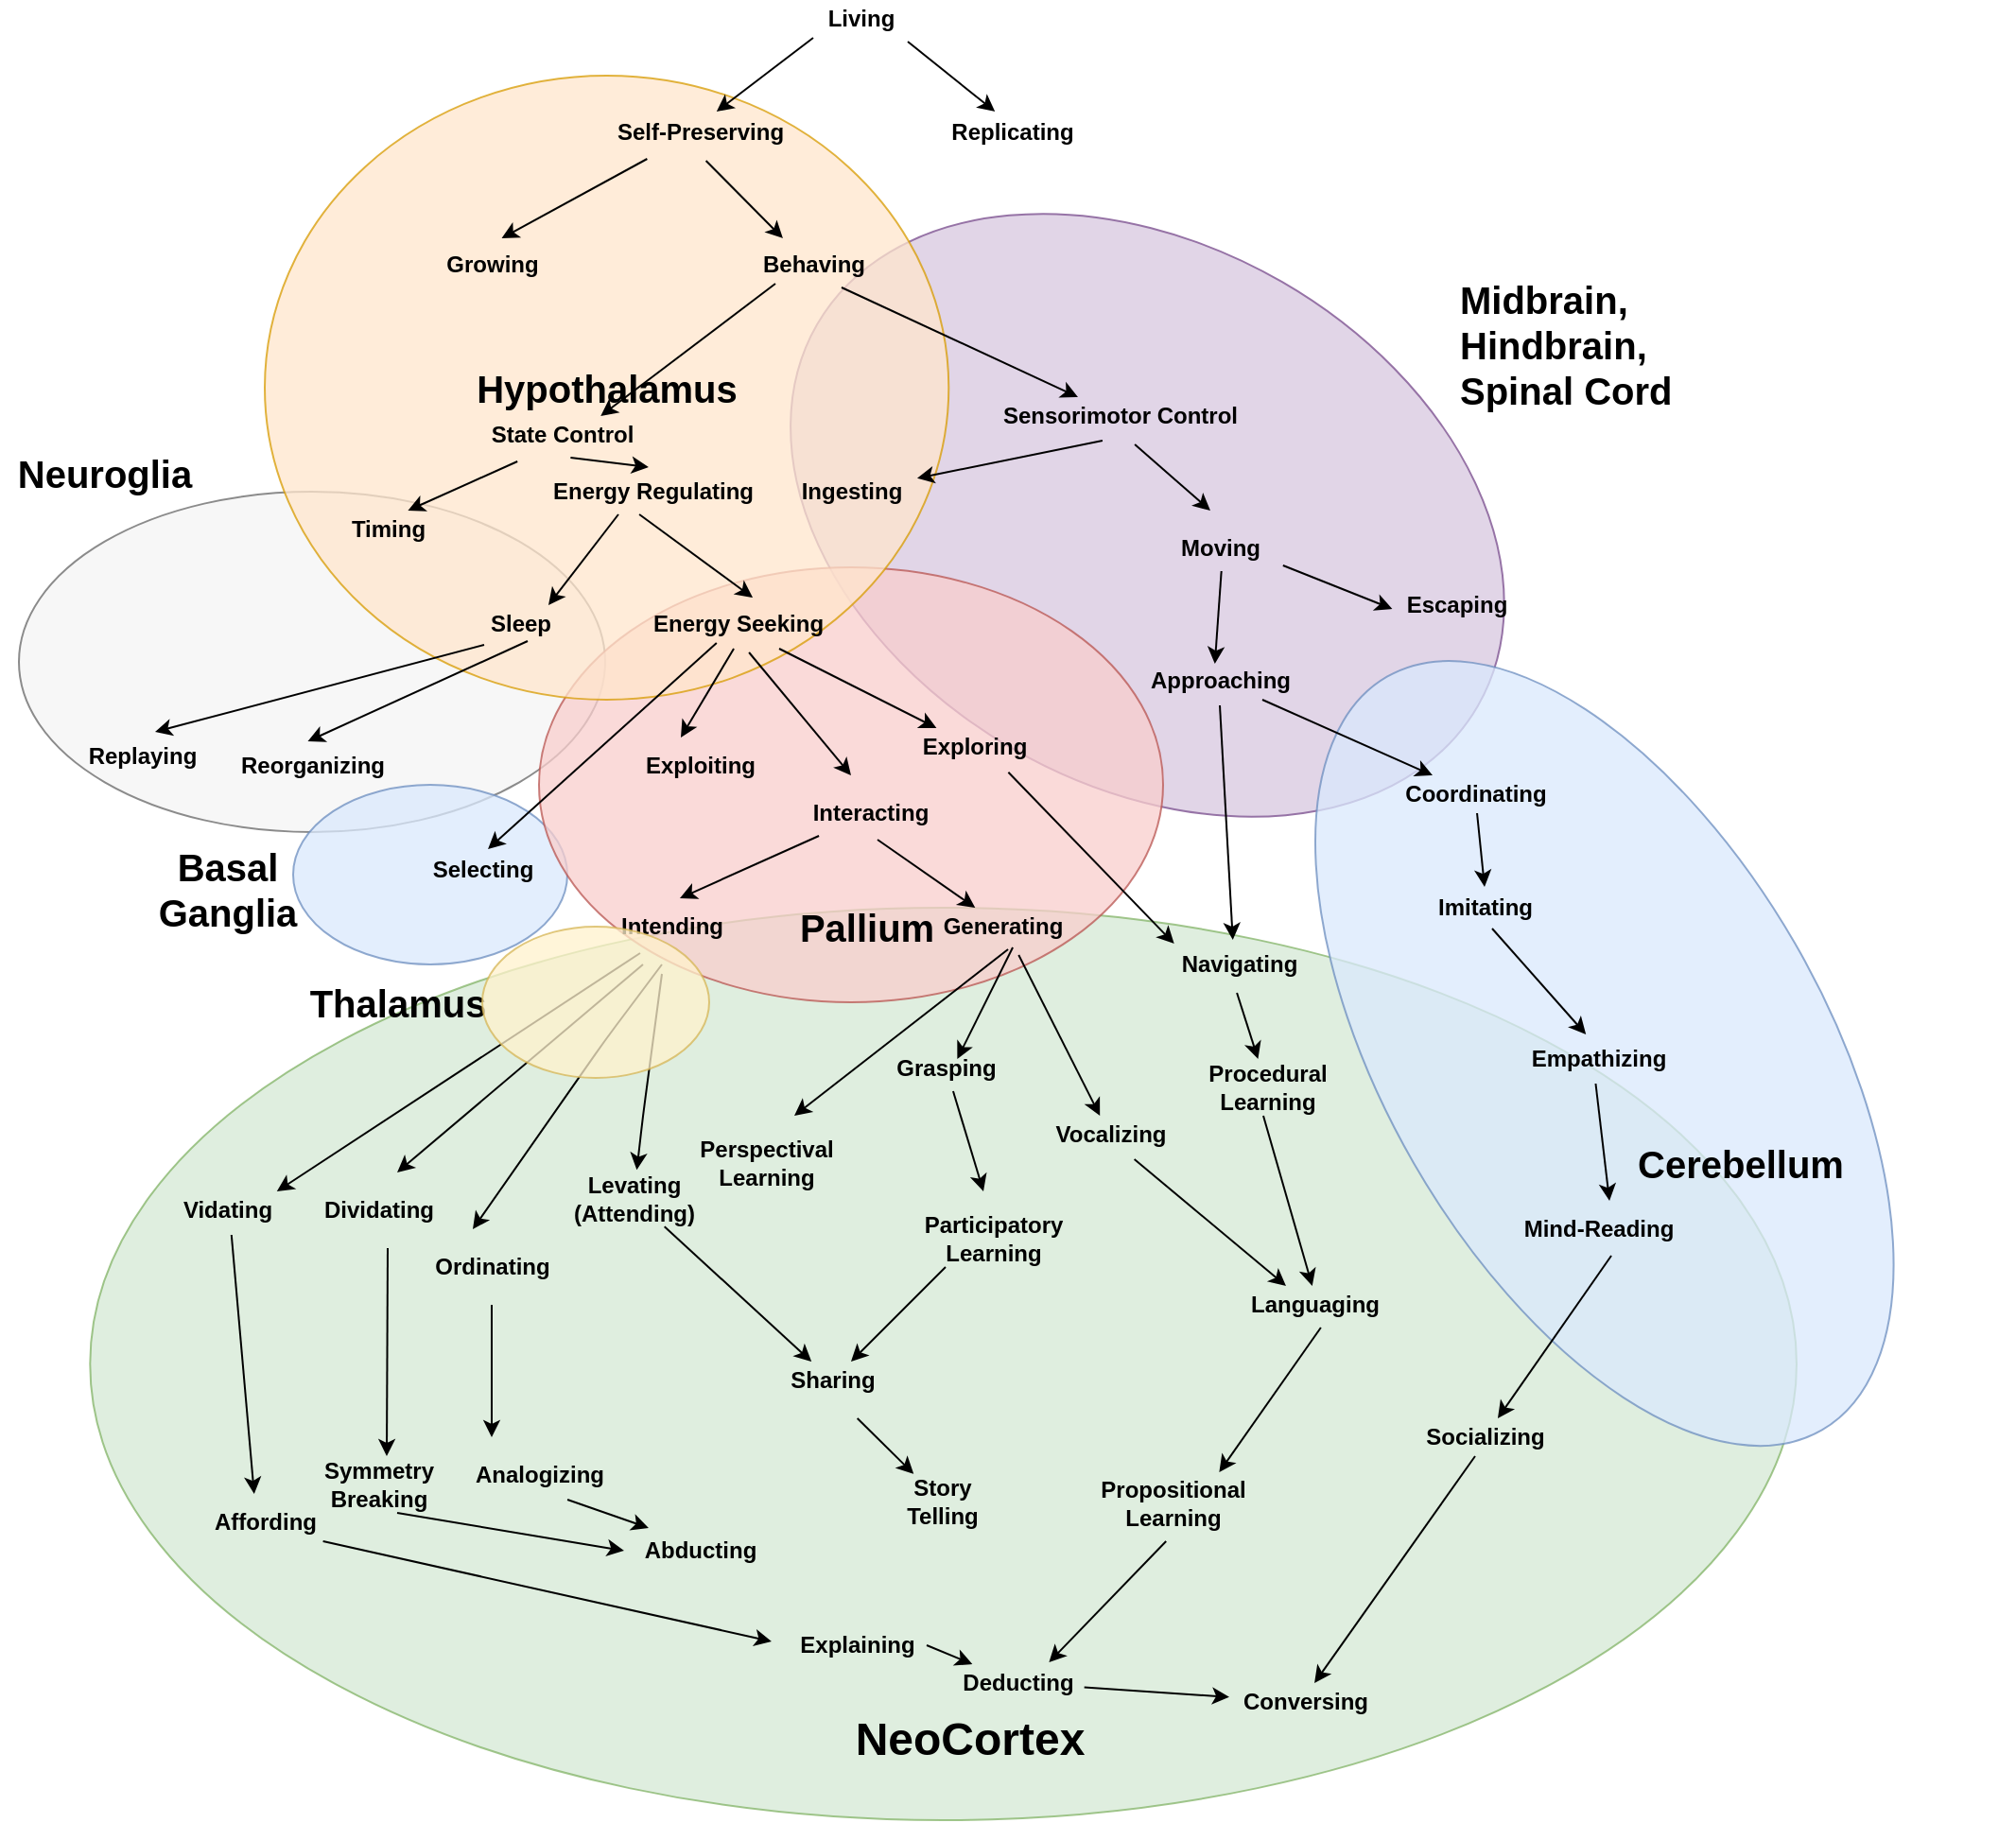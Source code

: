 <mxfile version="13.8.0" type="github">
  <diagram id="261lAa1EZaPhHnJhHldy" name="Page-1">
    <mxGraphModel dx="1583" dy="534" grid="1" gridSize="10" guides="1" tooltips="1" connect="1" arrows="1" fold="1" page="1" pageScale="1" pageWidth="850" pageHeight="1100" math="0" shadow="0">
      <root>
        <mxCell id="0" />
        <mxCell id="1" parent="0" />
        <mxCell id="0129Et2WnWzSlYXG0bbk-13" value="" style="ellipse;whiteSpace=wrap;html=1;labelBackgroundColor=#ffffff;opacity=75;fillColor=#f5f5f5;strokeColor=#666666;fontColor=#333333;" parent="1" vertex="1">
          <mxGeometry x="-50" y="310" width="310" height="180" as="geometry" />
        </mxCell>
        <mxCell id="0129Et2WnWzSlYXG0bbk-11" value="" style="ellipse;whiteSpace=wrap;html=1;labelBackgroundColor=#ffffff;opacity=75;fillColor=#dae8fc;strokeColor=#6c8ebf;" parent="1" vertex="1">
          <mxGeometry x="95" y="465" width="145" height="95" as="geometry" />
        </mxCell>
        <mxCell id="-oYrf_uy26-qNpr954tw-61" value="" style="ellipse;whiteSpace=wrap;html=1;rotation=30;fillColor=#e1d5e7;strokeColor=#9673a6;" parent="1" vertex="1">
          <mxGeometry x="345" y="180" width="403.41" height="285" as="geometry" />
        </mxCell>
        <mxCell id="-oYrf_uy26-qNpr954tw-57" value="" style="ellipse;whiteSpace=wrap;html=1;fillColor=#d5e8d4;strokeColor=#82b366;direction=south;opacity=75;" parent="1" vertex="1">
          <mxGeometry x="-12.36" y="530" width="902.36" height="482.5" as="geometry" />
        </mxCell>
        <mxCell id="-oYrf_uy26-qNpr954tw-51" value="&lt;b style=&quot;font-size: 20px&quot;&gt;&lt;br&gt;&lt;/b&gt;" style="ellipse;whiteSpace=wrap;html=1;fillColor=#f8cecc;strokeColor=#b85450;opacity=75;" parent="1" vertex="1">
          <mxGeometry x="225" y="350" width="330" height="230" as="geometry" />
        </mxCell>
        <mxCell id="-oYrf_uy26-qNpr954tw-55" value="" style="ellipse;whiteSpace=wrap;html=1;rotation=-30;fillColor=#dae8fc;strokeColor=#6c8ebf;opacity=75;" parent="1" vertex="1">
          <mxGeometry x="672.05" y="377.05" width="232.68" height="460" as="geometry" />
        </mxCell>
        <mxCell id="-oYrf_uy26-qNpr954tw-50" value="&lt;span style=&quot;font-size: 20px&quot;&gt;&lt;b&gt;Hypothalamus&lt;/b&gt;&lt;/span&gt;" style="ellipse;whiteSpace=wrap;html=1;fillColor=#ffe6cc;strokeColor=#d79b00;opacity=75;" parent="1" vertex="1">
          <mxGeometry x="80" y="90" width="361.65" height="330" as="geometry" />
        </mxCell>
        <mxCell id="-oYrf_uy26-qNpr954tw-1" value="Living" style="text;html=1;align=center;verticalAlign=middle;resizable=0;points=[];autosize=1;fontStyle=1" parent="1" vertex="1">
          <mxGeometry x="370" y="50" width="50" height="20" as="geometry" />
        </mxCell>
        <mxCell id="-oYrf_uy26-qNpr954tw-2" value="Self-Preserving" style="text;html=1;align=center;verticalAlign=middle;resizable=0;points=[];autosize=1;fontStyle=1" parent="1" vertex="1">
          <mxGeometry x="260" y="110" width="100" height="20" as="geometry" />
        </mxCell>
        <mxCell id="-oYrf_uy26-qNpr954tw-3" value="Replicating" style="text;html=1;align=center;verticalAlign=middle;resizable=0;points=[];autosize=1;fontStyle=1" parent="1" vertex="1">
          <mxGeometry x="435" y="110" width="80" height="20" as="geometry" />
        </mxCell>
        <mxCell id="-oYrf_uy26-qNpr954tw-4" value="Growing" style="text;html=1;align=center;verticalAlign=middle;resizable=0;points=[];autosize=1;fontStyle=1" parent="1" vertex="1">
          <mxGeometry x="170" y="180" width="60" height="20" as="geometry" />
        </mxCell>
        <mxCell id="-oYrf_uy26-qNpr954tw-5" value="Behaving" style="text;html=1;align=center;verticalAlign=middle;resizable=0;points=[];autosize=1;fontStyle=1" parent="1" vertex="1">
          <mxGeometry x="335" y="180" width="70" height="20" as="geometry" />
        </mxCell>
        <mxCell id="-oYrf_uy26-qNpr954tw-6" value="State Control" style="text;html=1;align=center;verticalAlign=middle;resizable=0;points=[];autosize=1;fontStyle=1" parent="1" vertex="1">
          <mxGeometry x="191.65" y="270" width="90" height="20" as="geometry" />
        </mxCell>
        <mxCell id="-oYrf_uy26-qNpr954tw-7" value="Sensorimotor Control" style="text;html=1;align=center;verticalAlign=middle;resizable=0;points=[];autosize=1;fontStyle=1" parent="1" vertex="1">
          <mxGeometry x="461.65" y="260" width="140" height="20" as="geometry" />
        </mxCell>
        <mxCell id="-oYrf_uy26-qNpr954tw-9" value="Exploiting" style="text;html=1;align=center;verticalAlign=middle;resizable=0;points=[];autosize=1;fontStyle=1" parent="1" vertex="1">
          <mxGeometry x="275" y="445" width="70" height="20" as="geometry" />
        </mxCell>
        <mxCell id="-oYrf_uy26-qNpr954tw-10" value="Exploring" style="text;html=1;align=center;verticalAlign=middle;resizable=0;points=[];autosize=1;fontStyle=1" parent="1" vertex="1">
          <mxGeometry x="420" y="435" width="70" height="20" as="geometry" />
        </mxCell>
        <mxCell id="-oYrf_uy26-qNpr954tw-11" value="Interacting" style="text;html=1;align=center;verticalAlign=middle;resizable=0;points=[];autosize=1;fontStyle=1" parent="1" vertex="1">
          <mxGeometry x="360" y="470" width="80" height="20" as="geometry" />
        </mxCell>
        <mxCell id="-oYrf_uy26-qNpr954tw-12" value="Timing" style="text;html=1;align=center;verticalAlign=middle;resizable=0;points=[];autosize=1;fontStyle=1" parent="1" vertex="1">
          <mxGeometry x="120" y="320" width="50" height="20" as="geometry" />
        </mxCell>
        <mxCell id="-oYrf_uy26-qNpr954tw-13" value="Energy Regulating" style="text;html=1;align=center;verticalAlign=middle;resizable=0;points=[];autosize=1;fontStyle=1" parent="1" vertex="1">
          <mxGeometry x="225" y="300" width="120" height="20" as="geometry" />
        </mxCell>
        <mxCell id="-oYrf_uy26-qNpr954tw-14" value="Sleep" style="text;html=1;align=center;verticalAlign=middle;resizable=0;points=[];autosize=1;fontStyle=1" parent="1" vertex="1">
          <mxGeometry x="190" y="370" width="50" height="20" as="geometry" />
        </mxCell>
        <mxCell id="-oYrf_uy26-qNpr954tw-15" value="Energy Seeking" style="text;html=1;align=center;verticalAlign=middle;resizable=0;points=[];autosize=1;fontStyle=1" parent="1" vertex="1">
          <mxGeometry x="275" y="370" width="110" height="20" as="geometry" />
        </mxCell>
        <mxCell id="-oYrf_uy26-qNpr954tw-16" value="Ingesting" style="text;html=1;align=center;verticalAlign=middle;resizable=0;points=[];autosize=1;fontStyle=1" parent="1" vertex="1">
          <mxGeometry x="355" y="300" width="70" height="20" as="geometry" />
        </mxCell>
        <mxCell id="-oYrf_uy26-qNpr954tw-17" value="Moving" style="text;html=1;align=center;verticalAlign=middle;resizable=0;points=[];autosize=1;fontStyle=1" parent="1" vertex="1">
          <mxGeometry x="555" y="330" width="60" height="20" as="geometry" />
        </mxCell>
        <mxCell id="-oYrf_uy26-qNpr954tw-18" value="Escaping" style="text;html=1;align=center;verticalAlign=middle;resizable=0;points=[];autosize=1;fontStyle=1" parent="1" vertex="1">
          <mxGeometry x="675" y="360" width="70" height="20" as="geometry" />
        </mxCell>
        <mxCell id="-oYrf_uy26-qNpr954tw-19" value="Approaching" style="text;html=1;align=center;verticalAlign=middle;resizable=0;points=[];autosize=1;fontStyle=1" parent="1" vertex="1">
          <mxGeometry x="540" y="400" width="90" height="20" as="geometry" />
        </mxCell>
        <mxCell id="-oYrf_uy26-qNpr954tw-20" value="Intending" style="text;html=1;align=center;verticalAlign=middle;resizable=0;points=[];autosize=1;fontStyle=1" parent="1" vertex="1">
          <mxGeometry x="260" y="530" width="70" height="20" as="geometry" />
        </mxCell>
        <mxCell id="-oYrf_uy26-qNpr954tw-21" value="Generating" style="text;html=1;align=center;verticalAlign=middle;resizable=0;points=[];autosize=1;fontStyle=1" parent="1" vertex="1">
          <mxGeometry x="430" y="530" width="80" height="20" as="geometry" />
        </mxCell>
        <mxCell id="pLKT94hkDXa1pngBb9HN-1" value="" style="rounded=0;orthogonalLoop=1;jettySize=auto;html=1;endArrow=classic;endFill=1;" parent="1" source="-oYrf_uy26-qNpr954tw-33" target="-oYrf_uy26-qNpr954tw-41" edge="1">
          <mxGeometry relative="1" as="geometry" />
        </mxCell>
        <mxCell id="-oYrf_uy26-qNpr954tw-33" value="Levating&lt;br&gt;(Attending)" style="text;html=1;align=center;verticalAlign=middle;resizable=0;points=[];autosize=1;fontStyle=1" parent="1" vertex="1">
          <mxGeometry x="235" y="668.64" width="80" height="30" as="geometry" />
        </mxCell>
        <mxCell id="-oYrf_uy26-qNpr954tw-34" value="Vidating" style="text;html=1;align=center;verticalAlign=middle;resizable=0;points=[];autosize=1;fontStyle=1" parent="1" vertex="1">
          <mxGeometry x="30" y="680" width="60" height="20" as="geometry" />
        </mxCell>
        <mxCell id="-oYrf_uy26-qNpr954tw-35" value="Symmetry&lt;br&gt;Breaking" style="text;html=1;align=center;verticalAlign=middle;resizable=0;points=[];autosize=1;fontStyle=1" parent="1" vertex="1">
          <mxGeometry x="105" y="820" width="70" height="30" as="geometry" />
        </mxCell>
        <mxCell id="-oYrf_uy26-qNpr954tw-36" value="Ordinating" style="text;html=1;align=center;verticalAlign=middle;resizable=0;points=[];autosize=1;fontStyle=1" parent="1" vertex="1">
          <mxGeometry x="160" y="710" width="80" height="20" as="geometry" />
        </mxCell>
        <mxCell id="-oYrf_uy26-qNpr954tw-37" value="Procedural&lt;br&gt;Learning" style="text;html=1;align=center;verticalAlign=middle;resizable=0;points=[];autosize=1;fontStyle=1" parent="1" vertex="1">
          <mxGeometry x="570" y="610" width="80" height="30" as="geometry" />
        </mxCell>
        <mxCell id="-oYrf_uy26-qNpr954tw-38" value="Propositional&lt;br&gt;Learning" style="text;html=1;align=center;verticalAlign=middle;resizable=0;points=[];autosize=1;fontStyle=1" parent="1" vertex="1">
          <mxGeometry x="515.29" y="830" width="90" height="30" as="geometry" />
        </mxCell>
        <mxCell id="-oYrf_uy26-qNpr954tw-39" value="Perspectival&lt;br&gt;Learning" style="text;html=1;align=center;verticalAlign=middle;resizable=0;points=[];autosize=1;fontStyle=1" parent="1" vertex="1">
          <mxGeometry x="300" y="650" width="90" height="30" as="geometry" />
        </mxCell>
        <mxCell id="-oYrf_uy26-qNpr954tw-40" value="Participatory&lt;br&gt;Learning" style="text;html=1;align=center;verticalAlign=middle;resizable=0;points=[];autosize=1;fontStyle=1" parent="1" vertex="1">
          <mxGeometry x="420" y="690" width="90" height="30" as="geometry" />
        </mxCell>
        <mxCell id="-oYrf_uy26-qNpr954tw-41" value="Sharing" style="text;html=1;align=center;verticalAlign=middle;resizable=0;points=[];autosize=1;fontStyle=1" parent="1" vertex="1">
          <mxGeometry x="350" y="770" width="60" height="20" as="geometry" />
        </mxCell>
        <mxCell id="-oYrf_uy26-qNpr954tw-42" value="Coordinating" style="text;html=1;align=center;verticalAlign=middle;resizable=0;points=[];autosize=1;fontStyle=1" parent="1" vertex="1">
          <mxGeometry x="675" y="460" width="90" height="20" as="geometry" />
        </mxCell>
        <mxCell id="-oYrf_uy26-qNpr954tw-43" value="Socializing" style="text;html=1;align=center;verticalAlign=middle;resizable=0;points=[];autosize=1;fontStyle=1" parent="1" vertex="1">
          <mxGeometry x="685" y="800" width="80" height="20" as="geometry" />
        </mxCell>
        <mxCell id="-oYrf_uy26-qNpr954tw-44" value="Imitating" style="text;html=1;align=center;verticalAlign=middle;resizable=0;points=[];autosize=1;fontStyle=1" parent="1" vertex="1">
          <mxGeometry x="690" y="520" width="70" height="20" as="geometry" />
        </mxCell>
        <mxCell id="-oYrf_uy26-qNpr954tw-45" value="Languaging" style="text;html=1;align=center;verticalAlign=middle;resizable=0;points=[];autosize=1;fontStyle=1" parent="1" vertex="1">
          <mxGeometry x="595" y="730" width="80" height="20" as="geometry" />
        </mxCell>
        <mxCell id="-oYrf_uy26-qNpr954tw-46" value="Mind-Reading" style="text;html=1;align=center;verticalAlign=middle;resizable=0;points=[];autosize=1;fontStyle=1" parent="1" vertex="1">
          <mxGeometry x="740" y="690" width="90" height="20" as="geometry" />
        </mxCell>
        <mxCell id="-oYrf_uy26-qNpr954tw-47" value="Navigating" style="text;html=1;align=center;verticalAlign=middle;resizable=0;points=[];autosize=1;fontStyle=1" parent="1" vertex="1">
          <mxGeometry x="555" y="550" width="80" height="20" as="geometry" />
        </mxCell>
        <mxCell id="-oYrf_uy26-qNpr954tw-48" value="Grasping" style="text;html=1;align=center;verticalAlign=middle;resizable=0;points=[];autosize=1;fontStyle=1" parent="1" vertex="1">
          <mxGeometry x="405" y="605" width="70" height="20" as="geometry" />
        </mxCell>
        <mxCell id="-oYrf_uy26-qNpr954tw-49" value="&lt;b&gt;Vocalizing&lt;/b&gt;" style="text;html=1;align=center;verticalAlign=middle;resizable=0;points=[];autosize=1;" parent="1" vertex="1">
          <mxGeometry x="491.65" y="640" width="70" height="20" as="geometry" />
        </mxCell>
        <mxCell id="-oYrf_uy26-qNpr954tw-56" value="&lt;b&gt;Empathizing&lt;/b&gt;" style="text;html=1;align=center;verticalAlign=middle;resizable=0;points=[];autosize=1;" parent="1" vertex="1">
          <mxGeometry x="740" y="600" width="90" height="20" as="geometry" />
        </mxCell>
        <mxCell id="-oYrf_uy26-qNpr954tw-65" value="&lt;font style=&quot;font-size: 20px&quot;&gt;&lt;b&gt;Thalamus&lt;br&gt;&lt;/b&gt;&lt;/font&gt;" style="text;html=1;align=center;verticalAlign=middle;resizable=0;points=[];autosize=1;" parent="1" vertex="1">
          <mxGeometry x="95" y="570" width="110" height="20" as="geometry" />
        </mxCell>
        <mxCell id="-oYrf_uy26-qNpr954tw-69" value="" style="endArrow=none;html=1;exitX=0.589;exitY=-0.05;exitDx=0;exitDy=0;exitPerimeter=0;endFill=0;startArrow=classic;startFill=1;" parent="1" source="-oYrf_uy26-qNpr954tw-2" edge="1">
          <mxGeometry width="50" height="50" relative="1" as="geometry">
            <mxPoint x="320" y="120" as="sourcePoint" />
            <mxPoint x="370" y="70" as="targetPoint" />
          </mxGeometry>
        </mxCell>
        <mxCell id="-oYrf_uy26-qNpr954tw-70" value="" style="endArrow=none;html=1;entryX=1;entryY=1.1;entryDx=0;entryDy=0;entryPerimeter=0;exitX=0.389;exitY=-0.05;exitDx=0;exitDy=0;exitPerimeter=0;startArrow=classic;startFill=1;" parent="1" source="-oYrf_uy26-qNpr954tw-3" target="-oYrf_uy26-qNpr954tw-1" edge="1">
          <mxGeometry width="50" height="50" relative="1" as="geometry">
            <mxPoint x="430" y="120" as="sourcePoint" />
            <mxPoint x="480" y="70" as="targetPoint" />
          </mxGeometry>
        </mxCell>
        <mxCell id="-oYrf_uy26-qNpr954tw-71" value="" style="endArrow=none;html=1;entryX=0.222;entryY=1.2;entryDx=0;entryDy=0;entryPerimeter=0;exitX=0.588;exitY=-0.2;exitDx=0;exitDy=0;exitPerimeter=0;startArrow=classic;startFill=1;" parent="1" source="-oYrf_uy26-qNpr954tw-4" target="-oYrf_uy26-qNpr954tw-2" edge="1">
          <mxGeometry width="50" height="50" relative="1" as="geometry">
            <mxPoint x="210" y="160" as="sourcePoint" />
            <mxPoint x="260" y="110" as="targetPoint" />
          </mxGeometry>
        </mxCell>
        <mxCell id="-oYrf_uy26-qNpr954tw-72" value="" style="endArrow=none;html=1;entryX=0.533;entryY=1.25;entryDx=0;entryDy=0;entryPerimeter=0;exitX=0.271;exitY=-0.2;exitDx=0;exitDy=0;exitPerimeter=0;startArrow=classic;startFill=1;" parent="1" source="-oYrf_uy26-qNpr954tw-5" target="-oYrf_uy26-qNpr954tw-2" edge="1">
          <mxGeometry width="50" height="50" relative="1" as="geometry">
            <mxPoint x="360" y="170" as="sourcePoint" />
            <mxPoint x="430" y="130" as="targetPoint" />
          </mxGeometry>
        </mxCell>
        <mxCell id="-oYrf_uy26-qNpr954tw-74" value="" style="endArrow=none;html=1;exitX=0.733;exitY=0;exitDx=0;exitDy=0;exitPerimeter=0;startArrow=classic;startFill=1;" parent="1" source="-oYrf_uy26-qNpr954tw-6" edge="1">
          <mxGeometry width="50" height="50" relative="1" as="geometry">
            <mxPoint x="300" y="250" as="sourcePoint" />
            <mxPoint x="350" y="200" as="targetPoint" />
          </mxGeometry>
        </mxCell>
        <mxCell id="-oYrf_uy26-qNpr954tw-76" value="" style="endArrow=classic;html=1;exitX=0.714;exitY=1.1;exitDx=0;exitDy=0;exitPerimeter=0;startArrow=none;startFill=0;endFill=1;" parent="1" source="-oYrf_uy26-qNpr954tw-5" edge="1">
          <mxGeometry width="50" height="50" relative="1" as="geometry">
            <mxPoint x="460" y="200" as="sourcePoint" />
            <mxPoint x="510" y="260" as="targetPoint" />
          </mxGeometry>
        </mxCell>
        <mxCell id="-oYrf_uy26-qNpr954tw-78" value="" style="endArrow=none;html=1;exitX=0.714;exitY=0;exitDx=0;exitDy=0;exitPerimeter=0;entryX=0.244;entryY=1.2;entryDx=0;entryDy=0;entryPerimeter=0;startArrow=classic;startFill=1;" parent="1" source="-oYrf_uy26-qNpr954tw-12" target="-oYrf_uy26-qNpr954tw-6" edge="1">
          <mxGeometry width="50" height="50" relative="1" as="geometry">
            <mxPoint x="160" y="340" as="sourcePoint" />
            <mxPoint x="210" y="290" as="targetPoint" />
          </mxGeometry>
        </mxCell>
        <mxCell id="-oYrf_uy26-qNpr954tw-80" value="" style="endArrow=none;html=1;entryX=0.556;entryY=1.1;entryDx=0;entryDy=0;entryPerimeter=0;exitX=0.483;exitY=-0.15;exitDx=0;exitDy=0;exitPerimeter=0;startArrow=classic;startFill=1;" parent="1" source="-oYrf_uy26-qNpr954tw-13" target="-oYrf_uy26-qNpr954tw-6" edge="1">
          <mxGeometry width="50" height="50" relative="1" as="geometry">
            <mxPoint x="320" y="310" as="sourcePoint" />
            <mxPoint x="370" y="260" as="targetPoint" />
          </mxGeometry>
        </mxCell>
        <mxCell id="-oYrf_uy26-qNpr954tw-81" value="" style="endArrow=none;html=1;entryX=0.35;entryY=1.1;entryDx=0;entryDy=0;entryPerimeter=0;startArrow=classic;startFill=1;" parent="1" target="-oYrf_uy26-qNpr954tw-13" edge="1">
          <mxGeometry width="50" height="50" relative="1" as="geometry">
            <mxPoint x="230" y="370" as="sourcePoint" />
            <mxPoint x="240" y="350" as="targetPoint" />
          </mxGeometry>
        </mxCell>
        <mxCell id="-oYrf_uy26-qNpr954tw-82" value="" style="endArrow=none;html=1;entryX=0.442;entryY=1.1;entryDx=0;entryDy=0;entryPerimeter=0;exitX=0.573;exitY=-0.2;exitDx=0;exitDy=0;exitPerimeter=0;startArrow=classic;startFill=1;" parent="1" source="-oYrf_uy26-qNpr954tw-15" target="-oYrf_uy26-qNpr954tw-13" edge="1">
          <mxGeometry width="50" height="50" relative="1" as="geometry">
            <mxPoint x="350" y="340" as="sourcePoint" />
            <mxPoint x="400" y="290" as="targetPoint" />
          </mxGeometry>
        </mxCell>
        <mxCell id="-oYrf_uy26-qNpr954tw-84" value="" style="endArrow=none;html=1;entryX=0.438;entryY=1.15;entryDx=0;entryDy=0;entryPerimeter=0;startArrow=classic;startFill=1;" parent="1" source="-oYrf_uy26-qNpr954tw-16" target="-oYrf_uy26-qNpr954tw-7" edge="1">
          <mxGeometry width="50" height="50" relative="1" as="geometry">
            <mxPoint x="500" y="360" as="sourcePoint" />
            <mxPoint x="550" y="310" as="targetPoint" />
          </mxGeometry>
        </mxCell>
        <mxCell id="-oYrf_uy26-qNpr954tw-85" value="" style="endArrow=none;html=1;entryX=0.56;entryY=1.25;entryDx=0;entryDy=0;entryPerimeter=0;startArrow=classic;startFill=1;" parent="1" target="-oYrf_uy26-qNpr954tw-7" edge="1">
          <mxGeometry width="50" height="50" relative="1" as="geometry">
            <mxPoint x="580" y="320" as="sourcePoint" />
            <mxPoint x="540" y="330" as="targetPoint" />
          </mxGeometry>
        </mxCell>
        <mxCell id="-oYrf_uy26-qNpr954tw-86" value="" style="endArrow=none;html=1;entryX=0.514;entryY=1.1;entryDx=0;entryDy=0;entryPerimeter=0;exitX=0.471;exitY=0.05;exitDx=0;exitDy=0;exitPerimeter=0;startArrow=classic;startFill=1;" parent="1" source="-oYrf_uy26-qNpr954tw-19" target="-oYrf_uy26-qNpr954tw-17" edge="1">
          <mxGeometry width="50" height="50" relative="1" as="geometry">
            <mxPoint x="560" y="400" as="sourcePoint" />
            <mxPoint x="610" y="350" as="targetPoint" />
          </mxGeometry>
        </mxCell>
        <mxCell id="-oYrf_uy26-qNpr954tw-88" value="" style="endArrow=none;html=1;endFill=0;startArrow=classic;startFill=1;" parent="1" target="-oYrf_uy26-qNpr954tw-19" edge="1" source="-oYrf_uy26-qNpr954tw-42">
          <mxGeometry width="50" height="50" relative="1" as="geometry">
            <mxPoint x="720" y="450" as="sourcePoint" />
            <mxPoint x="710" y="290" as="targetPoint" />
          </mxGeometry>
        </mxCell>
        <mxCell id="-oYrf_uy26-qNpr954tw-90" value="" style="endArrow=classic;html=1;exitX=1.057;exitY=0.95;exitDx=0;exitDy=0;exitPerimeter=0;entryX=0.017;entryY=0.6;entryDx=0;entryDy=0;entryPerimeter=0;startArrow=none;startFill=0;endFill=1;" parent="1" source="-oYrf_uy26-qNpr954tw-17" target="-oYrf_uy26-qNpr954tw-18" edge="1">
          <mxGeometry width="50" height="50" relative="1" as="geometry">
            <mxPoint x="640" y="170" as="sourcePoint" />
            <mxPoint x="690" y="330" as="targetPoint" />
          </mxGeometry>
        </mxCell>
        <mxCell id="-oYrf_uy26-qNpr954tw-92" value="" style="endArrow=classic;html=1;entryX=0.5;entryY=-0.05;entryDx=0;entryDy=0;entryPerimeter=0;startArrow=none;startFill=0;endFill=1;" parent="1" source="-oYrf_uy26-qNpr954tw-42" target="-oYrf_uy26-qNpr954tw-44" edge="1">
          <mxGeometry width="50" height="50" relative="1" as="geometry">
            <mxPoint x="960" y="580" as="sourcePoint" />
            <mxPoint x="1010" y="530" as="targetPoint" />
          </mxGeometry>
        </mxCell>
        <mxCell id="-oYrf_uy26-qNpr954tw-96" value="" style="endArrow=none;html=1;exitX=0.429;exitY=-0.15;exitDx=0;exitDy=0;exitPerimeter=0;entryX=0.557;entryY=1.05;entryDx=0;entryDy=0;entryPerimeter=0;startArrow=classic;startFill=1;" parent="1" source="-oYrf_uy26-qNpr954tw-56" target="-oYrf_uy26-qNpr954tw-44" edge="1">
          <mxGeometry width="50" height="50" relative="1" as="geometry">
            <mxPoint x="690" y="550" as="sourcePoint" />
            <mxPoint x="740" y="500" as="targetPoint" />
          </mxGeometry>
        </mxCell>
        <mxCell id="-oYrf_uy26-qNpr954tw-99" value="" style="endArrow=none;html=1;entryX=0.482;entryY=1.15;entryDx=0;entryDy=0;entryPerimeter=0;startArrow=classic;startFill=1;" parent="1" target="-oYrf_uy26-qNpr954tw-15" edge="1">
          <mxGeometry width="50" height="50" relative="1" as="geometry">
            <mxPoint x="300" y="440" as="sourcePoint" />
            <mxPoint x="350" y="390" as="targetPoint" />
          </mxGeometry>
        </mxCell>
        <mxCell id="-oYrf_uy26-qNpr954tw-101" value="" style="endArrow=classic;html=1;exitX=0.555;exitY=1.25;exitDx=0;exitDy=0;exitPerimeter=0;startArrow=none;startFill=0;endFill=1;" parent="1" source="-oYrf_uy26-qNpr954tw-15" edge="1">
          <mxGeometry width="50" height="50" relative="1" as="geometry">
            <mxPoint x="350" y="430" as="sourcePoint" />
            <mxPoint x="390" y="460" as="targetPoint" />
          </mxGeometry>
        </mxCell>
        <mxCell id="-oYrf_uy26-qNpr954tw-102" value="" style="endArrow=classic;html=1;exitX=0.7;exitY=1.15;exitDx=0;exitDy=0;exitPerimeter=0;startArrow=none;startFill=0;endFill=1;" parent="1" source="-oYrf_uy26-qNpr954tw-15" target="-oYrf_uy26-qNpr954tw-10" edge="1">
          <mxGeometry width="50" height="50" relative="1" as="geometry">
            <mxPoint x="380" y="430" as="sourcePoint" />
            <mxPoint x="430" y="380" as="targetPoint" />
          </mxGeometry>
        </mxCell>
        <mxCell id="-oYrf_uy26-qNpr954tw-103" value="" style="endArrow=none;html=1;entryX=0.163;entryY=1.1;entryDx=0;entryDy=0;entryPerimeter=0;exitX=0.564;exitY=-0.25;exitDx=0;exitDy=0;exitPerimeter=0;startArrow=classic;startFill=1;" parent="1" source="-oYrf_uy26-qNpr954tw-20" target="-oYrf_uy26-qNpr954tw-11" edge="1">
          <mxGeometry width="50" height="50" relative="1" as="geometry">
            <mxPoint x="300" y="520" as="sourcePoint" />
            <mxPoint x="350" y="470" as="targetPoint" />
          </mxGeometry>
        </mxCell>
        <mxCell id="-oYrf_uy26-qNpr954tw-104" value="" style="endArrow=none;html=1;entryX=0.55;entryY=1.2;entryDx=0;entryDy=0;entryPerimeter=0;startArrow=classic;startFill=1;" parent="1" source="-oYrf_uy26-qNpr954tw-21" target="-oYrf_uy26-qNpr954tw-11" edge="1">
          <mxGeometry width="50" height="50" relative="1" as="geometry">
            <mxPoint x="310" y="640" as="sourcePoint" />
            <mxPoint x="360" y="590" as="targetPoint" />
          </mxGeometry>
        </mxCell>
        <mxCell id="-oYrf_uy26-qNpr954tw-105" value="" style="endArrow=none;html=1;entryX=0.569;entryY=1.05;entryDx=0;entryDy=0;entryPerimeter=0;startArrow=classic;startFill=1;" parent="1" target="-oYrf_uy26-qNpr954tw-21" edge="1">
          <mxGeometry width="50" height="50" relative="1" as="geometry">
            <mxPoint x="446.18" y="610" as="sourcePoint" />
            <mxPoint x="496.18" y="560" as="targetPoint" />
          </mxGeometry>
        </mxCell>
        <mxCell id="-oYrf_uy26-qNpr954tw-106" value="" style="endArrow=none;html=1;entryX=0.608;entryY=1.25;entryDx=0;entryDy=0;entryPerimeter=0;startArrow=classic;startFill=1;" parent="1" source="-oYrf_uy26-qNpr954tw-49" target="-oYrf_uy26-qNpr954tw-21" edge="1">
          <mxGeometry width="50" height="50" relative="1" as="geometry">
            <mxPoint x="500" y="640" as="sourcePoint" />
            <mxPoint x="550" y="590" as="targetPoint" />
          </mxGeometry>
        </mxCell>
        <mxCell id="-oYrf_uy26-qNpr954tw-107" value="" style="endArrow=none;html=1;entryX=0.5;entryY=1.15;entryDx=0;entryDy=0;entryPerimeter=0;exitX=0.461;exitY=-0.15;exitDx=0;exitDy=0;exitPerimeter=0;endFill=0;startArrow=classic;startFill=1;" parent="1" source="-oYrf_uy26-qNpr954tw-47" target="-oYrf_uy26-qNpr954tw-19" edge="1">
          <mxGeometry width="50" height="50" relative="1" as="geometry">
            <mxPoint x="660" y="560" as="sourcePoint" />
            <mxPoint x="640" y="470" as="targetPoint" />
          </mxGeometry>
        </mxCell>
        <mxCell id="-oYrf_uy26-qNpr954tw-108" value="" style="endArrow=none;html=1;entryX=0.488;entryY=1.25;entryDx=0;entryDy=0;entryPerimeter=0;startArrow=classic;startFill=1;" parent="1" source="-oYrf_uy26-qNpr954tw-37" target="-oYrf_uy26-qNpr954tw-47" edge="1">
          <mxGeometry width="50" height="50" relative="1" as="geometry">
            <mxPoint x="730" y="720" as="sourcePoint" />
            <mxPoint x="635" y="580" as="targetPoint" />
          </mxGeometry>
        </mxCell>
        <mxCell id="-oYrf_uy26-qNpr954tw-111" value="" style="endArrow=none;html=1;entryX=0.688;entryY=1.15;entryDx=0;entryDy=0;entryPerimeter=0;startArrow=classic;startFill=1;" parent="1" target="-oYrf_uy26-qNpr954tw-49" edge="1">
          <mxGeometry width="50" height="50" relative="1" as="geometry">
            <mxPoint x="620" y="730" as="sourcePoint" />
            <mxPoint x="650" y="660" as="targetPoint" />
            <Array as="points">
              <mxPoint x="620" y="730" />
            </Array>
          </mxGeometry>
        </mxCell>
        <mxCell id="-oYrf_uy26-qNpr954tw-112" value="" style="endArrow=none;html=1;exitX=0.486;exitY=0;exitDx=0;exitDy=0;exitPerimeter=0;startArrow=classic;startFill=1;" parent="1" source="-oYrf_uy26-qNpr954tw-45" edge="1">
          <mxGeometry width="50" height="50" relative="1" as="geometry">
            <mxPoint x="730" y="720" as="sourcePoint" />
            <mxPoint x="608" y="640" as="targetPoint" />
          </mxGeometry>
        </mxCell>
        <mxCell id="-oYrf_uy26-qNpr954tw-113" value="" style="endArrow=none;html=1;entryX=0.557;entryY=1.1;entryDx=0;entryDy=0;entryPerimeter=0;startArrow=classic;startFill=1;" parent="1" target="-oYrf_uy26-qNpr954tw-48" edge="1">
          <mxGeometry width="50" height="50" relative="1" as="geometry">
            <mxPoint x="460" y="680" as="sourcePoint" />
            <mxPoint x="465" y="630" as="targetPoint" />
          </mxGeometry>
        </mxCell>
        <mxCell id="-oYrf_uy26-qNpr954tw-114" value="" style="endArrow=none;html=1;entryX=0.538;entryY=1.1;entryDx=0;entryDy=0;entryPerimeter=0;startArrow=classic;startFill=1;" parent="1" target="-oYrf_uy26-qNpr954tw-21" edge="1">
          <mxGeometry width="50" height="50" relative="1" as="geometry">
            <mxPoint x="360" y="640" as="sourcePoint" />
            <mxPoint x="480" y="560" as="targetPoint" />
          </mxGeometry>
        </mxCell>
        <mxCell id="-oYrf_uy26-qNpr954tw-115" value="" style="endArrow=none;html=1;entryX=0.543;entryY=1.1;entryDx=0;entryDy=0;entryPerimeter=0;exitX=0.771;exitY=-0.05;exitDx=0;exitDy=0;exitPerimeter=0;endFill=0;startArrow=classic;startFill=1;" parent="1" source="-oYrf_uy26-qNpr954tw-38" target="-oYrf_uy26-qNpr954tw-45" edge="1">
          <mxGeometry width="50" height="50" relative="1" as="geometry">
            <mxPoint x="700" y="800" as="sourcePoint" />
            <mxPoint x="750" y="750" as="targetPoint" />
          </mxGeometry>
        </mxCell>
        <mxCell id="-oYrf_uy26-qNpr954tw-116" value="Conversing" style="text;html=1;align=center;verticalAlign=middle;resizable=0;points=[];autosize=1;fontStyle=1" parent="1" vertex="1">
          <mxGeometry x="590" y="940" width="80" height="20" as="geometry" />
        </mxCell>
        <mxCell id="-oYrf_uy26-qNpr954tw-117" value="" style="endArrow=none;html=1;entryX=0.486;entryY=1.15;entryDx=0;entryDy=0;entryPerimeter=0;exitX=0.567;exitY=-0.25;exitDx=0;exitDy=0;exitPerimeter=0;endFill=0;startArrow=classic;startFill=1;" parent="1" source="-oYrf_uy26-qNpr954tw-46" target="-oYrf_uy26-qNpr954tw-56" edge="1">
          <mxGeometry width="50" height="50" relative="1" as="geometry">
            <mxPoint x="750" y="720" as="sourcePoint" />
            <mxPoint x="770" y="620" as="targetPoint" />
          </mxGeometry>
        </mxCell>
        <mxCell id="-oYrf_uy26-qNpr954tw-118" value="" style="endArrow=none;html=1;entryX=0.578;entryY=1.2;entryDx=0;entryDy=0;entryPerimeter=0;endFill=0;startArrow=classic;startFill=1;" parent="1" source="-oYrf_uy26-qNpr954tw-43" target="-oYrf_uy26-qNpr954tw-46" edge="1">
          <mxGeometry width="50" height="50" relative="1" as="geometry">
            <mxPoint x="760" y="800" as="sourcePoint" />
            <mxPoint x="810" y="750" as="targetPoint" />
          </mxGeometry>
        </mxCell>
        <mxCell id="-oYrf_uy26-qNpr954tw-119" value="" style="endArrow=none;html=1;endFill=0;startArrow=classic;startFill=1;exitX=0.563;exitY=0;exitDx=0;exitDy=0;exitPerimeter=0;" parent="1" source="-oYrf_uy26-qNpr954tw-116" edge="1">
          <mxGeometry width="50" height="50" relative="1" as="geometry">
            <mxPoint x="631" y="910" as="sourcePoint" />
            <mxPoint x="720" y="820" as="targetPoint" />
          </mxGeometry>
        </mxCell>
        <mxCell id="-oYrf_uy26-qNpr954tw-123" value="" style="endArrow=none;html=1;entryX=0.264;entryY=1.2;entryDx=0;entryDy=0;entryPerimeter=0;exitX=0.94;exitY=0;exitDx=0;exitDy=0;exitPerimeter=0;startArrow=classic;startFill=1;" parent="1" source="-oYrf_uy26-qNpr954tw-34" target="-oYrf_uy26-qNpr954tw-20" edge="1">
          <mxGeometry width="50" height="50" relative="1" as="geometry">
            <mxPoint x="140" y="610" as="sourcePoint" />
            <mxPoint x="250" y="570" as="targetPoint" />
          </mxGeometry>
        </mxCell>
        <mxCell id="-oYrf_uy26-qNpr954tw-125" value="" style="endArrow=none;html=1;startArrow=classic;startFill=1;" parent="1" edge="1">
          <mxGeometry width="50" height="50" relative="1" as="geometry">
            <mxPoint x="150" y="670" as="sourcePoint" />
            <mxPoint x="280" y="560" as="targetPoint" />
          </mxGeometry>
        </mxCell>
        <mxCell id="-oYrf_uy26-qNpr954tw-126" value="" style="endArrow=none;html=1;startArrow=classic;startFill=1;" parent="1" edge="1">
          <mxGeometry width="50" height="50" relative="1" as="geometry">
            <mxPoint x="190" y="700" as="sourcePoint" />
            <mxPoint x="290" y="560" as="targetPoint" />
            <Array as="points">
              <mxPoint x="260" y="600" />
            </Array>
          </mxGeometry>
        </mxCell>
        <mxCell id="-oYrf_uy26-qNpr954tw-128" value="" style="endArrow=none;html=1;endFill=0;startArrow=classic;startFill=1;" parent="1" source="-oYrf_uy26-qNpr954tw-33" edge="1">
          <mxGeometry width="50" height="50" relative="1" as="geometry">
            <mxPoint x="280" y="650" as="sourcePoint" />
            <mxPoint x="290" y="565" as="targetPoint" />
            <Array as="points">
              <mxPoint x="280" y="640" />
            </Array>
          </mxGeometry>
        </mxCell>
        <mxCell id="-oYrf_uy26-qNpr954tw-131" value="" style="endArrow=none;html=1;entryX=0.76;entryY=1.167;entryDx=0;entryDy=0;entryPerimeter=0;exitX=0.073;exitY=-0.05;exitDx=0;exitDy=0;exitPerimeter=0;startArrow=classic;startFill=1;" parent="1" source="-oYrf_uy26-qNpr954tw-47" target="-oYrf_uy26-qNpr954tw-10" edge="1">
          <mxGeometry width="50" height="50" relative="1" as="geometry">
            <mxPoint x="650" y="560" as="sourcePoint" />
            <mxPoint x="550" y="460" as="targetPoint" />
          </mxGeometry>
        </mxCell>
        <mxCell id="-oYrf_uy26-qNpr954tw-132" value="Dividating" style="text;html=1;align=center;verticalAlign=middle;resizable=0;points=[];autosize=1;fontStyle=1" parent="1" vertex="1">
          <mxGeometry x="105" y="680" width="70" height="20" as="geometry" />
        </mxCell>
        <mxCell id="-oYrf_uy26-qNpr954tw-133" value="Analogizing" style="text;html=1;align=center;verticalAlign=middle;resizable=0;points=[];autosize=1;fontStyle=1" parent="1" vertex="1">
          <mxGeometry x="185" y="820" width="80" height="20" as="geometry" />
        </mxCell>
        <mxCell id="-oYrf_uy26-qNpr954tw-138" value="" style="endArrow=none;html=1;startArrow=classic;startFill=1;" parent="1" edge="1">
          <mxGeometry width="50" height="50" relative="1" as="geometry">
            <mxPoint x="144.5" y="820" as="sourcePoint" />
            <mxPoint x="145" y="710" as="targetPoint" />
          </mxGeometry>
        </mxCell>
        <mxCell id="-oYrf_uy26-qNpr954tw-139" value="" style="endArrow=none;html=1;startArrow=classic;startFill=1;" parent="1" edge="1">
          <mxGeometry width="50" height="50" relative="1" as="geometry">
            <mxPoint x="200" y="810" as="sourcePoint" />
            <mxPoint x="200" y="740" as="targetPoint" />
          </mxGeometry>
        </mxCell>
        <mxCell id="-oYrf_uy26-qNpr954tw-140" value="Affording" style="text;html=1;align=center;verticalAlign=middle;resizable=0;points=[];autosize=1;fontStyle=1" parent="1" vertex="1">
          <mxGeometry x="45" y="845" width="70" height="20" as="geometry" />
        </mxCell>
        <mxCell id="-oYrf_uy26-qNpr954tw-141" value="" style="endArrow=none;html=1;entryX=0.54;entryY=1.15;entryDx=0;entryDy=0;entryPerimeter=0;exitX=0.42;exitY=-0.25;exitDx=0;exitDy=0;exitPerimeter=0;endFill=0;startArrow=classic;startFill=1;" parent="1" source="-oYrf_uy26-qNpr954tw-140" target="-oYrf_uy26-qNpr954tw-34" edge="1">
          <mxGeometry width="50" height="50" relative="1" as="geometry">
            <mxPoint x="57" y="770" as="sourcePoint" />
            <mxPoint x="80" y="690" as="targetPoint" />
          </mxGeometry>
        </mxCell>
        <mxCell id="-oYrf_uy26-qNpr954tw-142" value="Abducting" style="text;html=1;align=center;verticalAlign=middle;resizable=0;points=[];autosize=1;fontStyle=1" parent="1" vertex="1">
          <mxGeometry x="275" y="860" width="70" height="20" as="geometry" />
        </mxCell>
        <mxCell id="-oYrf_uy26-qNpr954tw-143" value="Explaining" style="text;html=1;align=center;verticalAlign=middle;resizable=0;points=[];autosize=1;fontStyle=1" parent="1" vertex="1">
          <mxGeometry x="353.33" y="910" width="80" height="20" as="geometry" />
        </mxCell>
        <mxCell id="-oYrf_uy26-qNpr954tw-144" value="" style="endArrow=none;html=1;entryX=0.688;entryY=1.15;entryDx=0;entryDy=0;entryPerimeter=0;exitX=0.114;exitY=-0.1;exitDx=0;exitDy=0;exitPerimeter=0;endFill=0;startArrow=classic;startFill=1;" parent="1" source="-oYrf_uy26-qNpr954tw-142" target="-oYrf_uy26-qNpr954tw-133" edge="1">
          <mxGeometry width="50" height="50" relative="1" as="geometry">
            <mxPoint x="370" y="860" as="sourcePoint" />
            <mxPoint x="420" y="810" as="targetPoint" />
          </mxGeometry>
        </mxCell>
        <mxCell id="-oYrf_uy26-qNpr954tw-146" value="" style="endArrow=none;html=1;entryX=0.459;entryY=1.167;entryDx=0;entryDy=0;entryPerimeter=0;exitX=0.734;exitY=-0.05;exitDx=0;exitDy=0;exitPerimeter=0;endFill=0;startArrow=classic;startFill=1;" parent="1" source="-oYrf_uy26-qNpr954tw-145" target="-oYrf_uy26-qNpr954tw-38" edge="1">
          <mxGeometry width="50" height="50" relative="1" as="geometry">
            <mxPoint x="490" y="900" as="sourcePoint" />
            <mxPoint x="540" y="850" as="targetPoint" />
          </mxGeometry>
        </mxCell>
        <mxCell id="-oYrf_uy26-qNpr954tw-147" value="" style="endArrow=classic;html=1;endFill=1;" parent="1" edge="1">
          <mxGeometry width="50" height="50" relative="1" as="geometry">
            <mxPoint x="150" y="850" as="sourcePoint" />
            <mxPoint x="270" y="870" as="targetPoint" />
          </mxGeometry>
        </mxCell>
        <mxCell id="-oYrf_uy26-qNpr954tw-148" value="" style="endArrow=classic;html=1;entryX=-0.067;entryY=0.4;entryDx=0;entryDy=0;entryPerimeter=0;exitX=0.94;exitY=1;exitDx=0;exitDy=0;exitPerimeter=0;endFill=1;" parent="1" source="-oYrf_uy26-qNpr954tw-140" target="-oYrf_uy26-qNpr954tw-143" edge="1">
          <mxGeometry width="50" height="50" relative="1" as="geometry">
            <mxPoint x="70" y="880" as="sourcePoint" />
            <mxPoint x="130" y="870" as="targetPoint" />
          </mxGeometry>
        </mxCell>
        <mxCell id="-oYrf_uy26-qNpr954tw-150" value="" style="endArrow=classic;html=1;endFill=1;" parent="1" source="-oYrf_uy26-qNpr954tw-145" target="-oYrf_uy26-qNpr954tw-116" edge="1">
          <mxGeometry width="50" height="50" relative="1" as="geometry">
            <mxPoint x="430" y="920" as="sourcePoint" />
            <mxPoint x="540" y="930" as="targetPoint" />
          </mxGeometry>
        </mxCell>
        <mxCell id="-oYrf_uy26-qNpr954tw-145" value="&lt;b&gt;Deducting&lt;br&gt;&lt;/b&gt;" style="text;html=1;align=center;verticalAlign=middle;resizable=0;points=[];autosize=1;" parent="1" vertex="1">
          <mxGeometry x="443.33" y="930" width="70" height="20" as="geometry" />
        </mxCell>
        <mxCell id="WnFfz9WH3Yc9ONELvpdF-1" value="" style="endArrow=classic;html=1;endFill=1;" parent="1" target="-oYrf_uy26-qNpr954tw-145" edge="1">
          <mxGeometry width="50" height="50" relative="1" as="geometry">
            <mxPoint x="430" y="920" as="sourcePoint" />
            <mxPoint x="595" y="920" as="targetPoint" />
          </mxGeometry>
        </mxCell>
        <mxCell id="WnFfz9WH3Yc9ONELvpdF-2" value="" style="endArrow=none;html=1;endFill=0;startArrow=classic;startFill=1;" parent="1" edge="1">
          <mxGeometry width="50" height="50" relative="1" as="geometry">
            <mxPoint x="390" y="770" as="sourcePoint" />
            <mxPoint x="440" y="720" as="targetPoint" />
          </mxGeometry>
        </mxCell>
        <mxCell id="pLKT94hkDXa1pngBb9HN-2" value="&lt;b&gt;&lt;font style=&quot;font-size: 24px&quot;&gt;NeoCortex&lt;/font&gt;&lt;/b&gt;" style="text;html=1;strokeColor=none;fillColor=none;align=center;verticalAlign=middle;whiteSpace=wrap;rounded=0;opacity=75;" parent="1" vertex="1">
          <mxGeometry x="433.33" y="960" width="40" height="20" as="geometry" />
        </mxCell>
        <mxCell id="pLKT94hkDXa1pngBb9HN-9" value="Story&lt;br&gt;Telling" style="text;html=1;align=center;verticalAlign=middle;resizable=0;points=[];autosize=1;fontStyle=1" parent="1" vertex="1">
          <mxGeometry x="413.33" y="829.39" width="50" height="30" as="geometry" />
        </mxCell>
        <mxCell id="pLKT94hkDXa1pngBb9HN-10" value="" style="endArrow=classic;html=1;" parent="1" target="pLKT94hkDXa1pngBb9HN-9" edge="1">
          <mxGeometry width="50" height="50" relative="1" as="geometry">
            <mxPoint x="393.33" y="800" as="sourcePoint" />
            <mxPoint x="443.33" y="750" as="targetPoint" />
          </mxGeometry>
        </mxCell>
        <mxCell id="A5Lc5H-xHai87vmfSHxy-1" value="Replaying" style="text;html=1;align=center;verticalAlign=middle;resizable=0;points=[];autosize=1;fontStyle=1" parent="1" vertex="1">
          <mxGeometry x="-20" y="440" width="70" height="20" as="geometry" />
        </mxCell>
        <mxCell id="A5Lc5H-xHai87vmfSHxy-2" value="Reorganizing" style="text;html=1;align=center;verticalAlign=middle;resizable=0;points=[];autosize=1;fontStyle=1" parent="1" vertex="1">
          <mxGeometry x="60" y="445" width="90" height="20" as="geometry" />
        </mxCell>
        <mxCell id="A5Lc5H-xHai87vmfSHxy-3" value="" style="endArrow=classic;html=1;exitX=0.12;exitY=1.05;exitDx=0;exitDy=0;exitPerimeter=0;entryX=0.6;entryY=-0.15;entryDx=0;entryDy=0;entryPerimeter=0;" parent="1" source="-oYrf_uy26-qNpr954tw-14" target="A5Lc5H-xHai87vmfSHxy-1" edge="1">
          <mxGeometry width="50" height="50" relative="1" as="geometry">
            <mxPoint x="60" y="430" as="sourcePoint" />
            <mxPoint x="110" y="380" as="targetPoint" />
          </mxGeometry>
        </mxCell>
        <mxCell id="A5Lc5H-xHai87vmfSHxy-4" value="" style="endArrow=classic;html=1;exitX=0.58;exitY=0.95;exitDx=0;exitDy=0;exitPerimeter=0;entryX=0.475;entryY=-0.15;entryDx=0;entryDy=0;entryPerimeter=0;" parent="1" source="-oYrf_uy26-qNpr954tw-14" target="A5Lc5H-xHai87vmfSHxy-2" edge="1">
          <mxGeometry width="50" height="50" relative="1" as="geometry">
            <mxPoint x="120" y="570" as="sourcePoint" />
            <mxPoint x="200" y="450" as="targetPoint" />
          </mxGeometry>
        </mxCell>
        <mxCell id="0129Et2WnWzSlYXG0bbk-2" value="Selecting" style="text;html=1;align=center;verticalAlign=middle;resizable=0;points=[];autosize=1;fontStyle=1" parent="1" vertex="1">
          <mxGeometry x="160" y="500" width="70" height="20" as="geometry" />
        </mxCell>
        <mxCell id="0129Et2WnWzSlYXG0bbk-4" value="" style="endArrow=classic;html=1;entryX=0.543;entryY=-0.05;entryDx=0;entryDy=0;entryPerimeter=0;" parent="1" source="-oYrf_uy26-qNpr954tw-15" target="0129Et2WnWzSlYXG0bbk-2" edge="1">
          <mxGeometry width="50" height="50" relative="1" as="geometry">
            <mxPoint x="20" y="520" as="sourcePoint" />
            <mxPoint x="70" y="470" as="targetPoint" />
          </mxGeometry>
        </mxCell>
        <mxCell id="0129Et2WnWzSlYXG0bbk-7" value="&lt;font style=&quot;font-size: 20px&quot;&gt;&lt;b&gt;Cerebellum&lt;br&gt;&lt;/b&gt;&lt;/font&gt;" style="text;html=1;align=center;verticalAlign=middle;resizable=0;points=[];autosize=1;" parent="1" vertex="1">
          <mxGeometry x="799.73" y="655" width="120" height="20" as="geometry" />
        </mxCell>
        <mxCell id="0129Et2WnWzSlYXG0bbk-8" value="" style="ellipse;whiteSpace=wrap;html=1;opacity=75;fillColor=#fff2cc;strokeColor=#d6b656;" parent="1" vertex="1">
          <mxGeometry x="195" y="540" width="120" height="80" as="geometry" />
        </mxCell>
        <mxCell id="0129Et2WnWzSlYXG0bbk-9" value="&lt;b style=&quot;color: rgb(0, 0, 0); font-family: helvetica; font-size: 20px; font-style: normal; letter-spacing: normal; text-align: center; text-indent: 0px; text-transform: none; word-spacing: 0px;&quot;&gt;Midbrain,&lt;br&gt;Hindbrain,&lt;br&gt;Spinal Cord&lt;/b&gt;" style="text;whiteSpace=wrap;html=1;labelBackgroundColor=#ffffff;" parent="1" vertex="1">
          <mxGeometry x="710" y="190" width="130" height="30" as="geometry" />
        </mxCell>
        <mxCell id="0129Et2WnWzSlYXG0bbk-10" value="&lt;font style=&quot;font-size: 20px&quot;&gt;&lt;b&gt;Pallium&lt;br&gt;&lt;/b&gt;&lt;/font&gt;" style="text;html=1;align=center;verticalAlign=middle;resizable=0;points=[];autosize=1;" parent="1" vertex="1">
          <mxGeometry x="353.33" y="530" width="90" height="20" as="geometry" />
        </mxCell>
        <mxCell id="0129Et2WnWzSlYXG0bbk-12" value="&lt;font style=&quot;font-size: 20px&quot;&gt;&lt;b&gt;Basal&lt;br&gt;Ganglia&lt;br&gt;&lt;/b&gt;&lt;/font&gt;" style="text;html=1;align=center;verticalAlign=middle;resizable=0;points=[];autosize=1;" parent="1" vertex="1">
          <mxGeometry x="15" y="500" width="90" height="40" as="geometry" />
        </mxCell>
        <mxCell id="0129Et2WnWzSlYXG0bbk-15" value="&lt;font style=&quot;font-size: 20px&quot;&gt;&lt;b&gt;Neuroglia&lt;br&gt;&lt;/b&gt;&lt;/font&gt;" style="text;html=1;align=center;verticalAlign=middle;resizable=0;points=[];autosize=1;" parent="1" vertex="1">
          <mxGeometry x="-60" y="290" width="110" height="20" as="geometry" />
        </mxCell>
      </root>
    </mxGraphModel>
  </diagram>
</mxfile>
